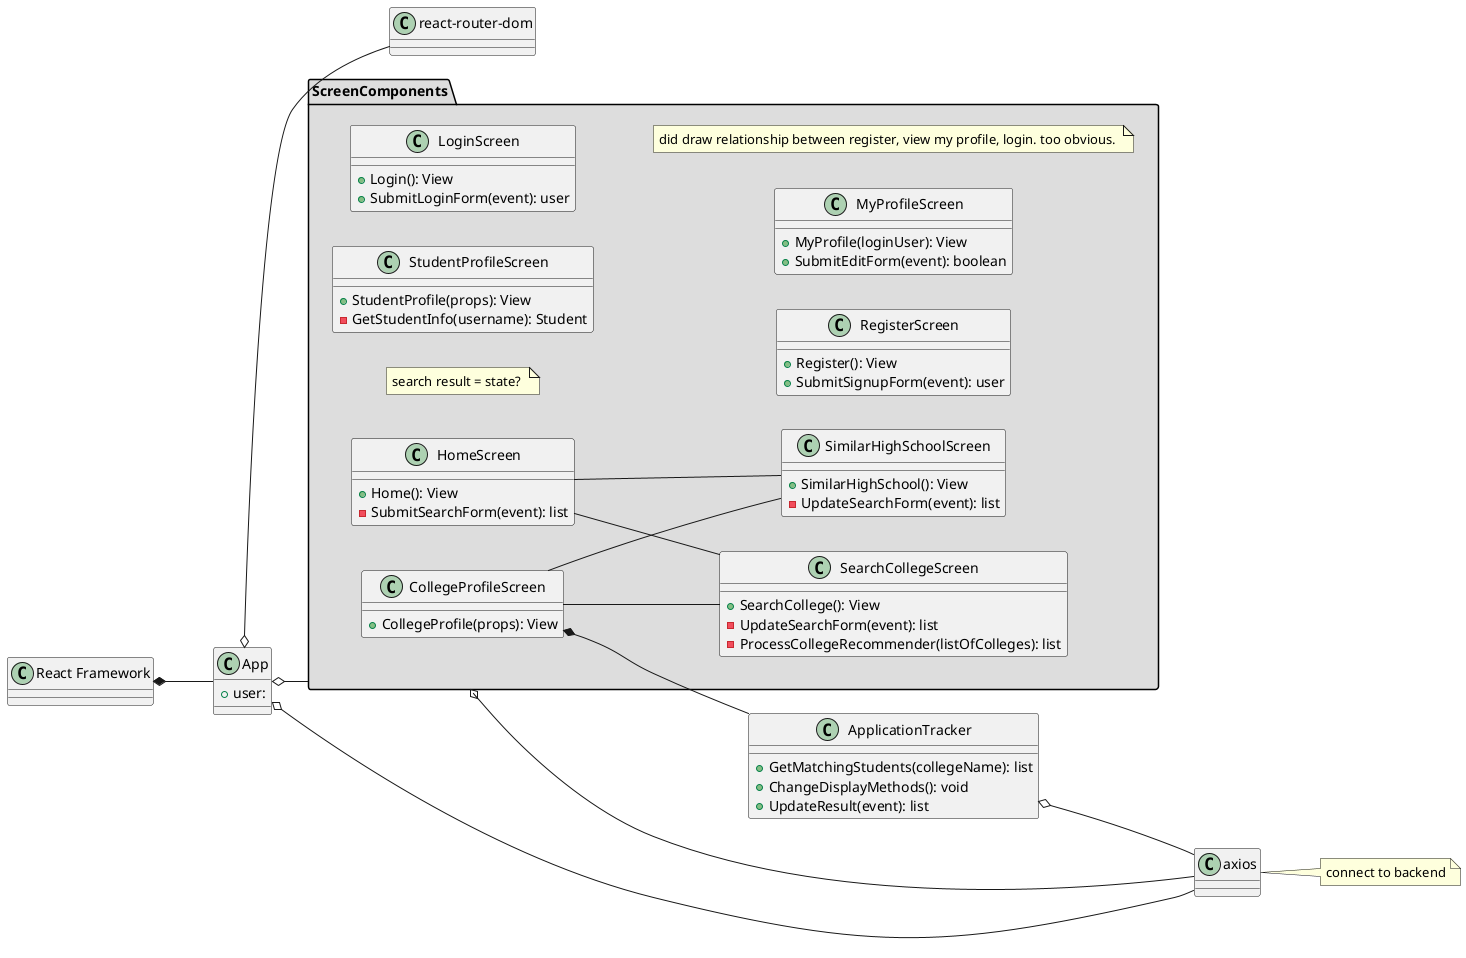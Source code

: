 @startuml frontend
left to right direction

class App{
    +user:
}
class "React Framework"{
}
"React Framework" *-- App
App o-- "react-router-dom"
App o-- axios 
note "connect to backend" as N1
axios -- N1

package ScreenComponents #DDDDDD {
    note "search result = state? " as n2
    class HomeScreen{
        +Home(): View
        -SubmitSearchForm(event): list
    }
    class StudentProfileScreen{
        +StudentProfile(props): View
        -GetStudentInfo(username): Student
    }
    class SearchCollegeScreen{
        +SearchCollege(): View
        -UpdateSearchForm(event): list
        -ProcessCollegeRecommender(listOfColleges): list
    }
    class SimilarHighSchoolScreen{
        +SimilarHighSchool(): View
        -UpdateSearchForm(event): list
    }
    class CollegeProfileScreen{
        +CollegeProfile(props): View
    }  
    class LoginScreen{
        +Login(): View
        +SubmitLoginForm(event): user
    } 
    class RegisterScreen{
        +Register(): View
        +SubmitSignupForm(event): user
    }
    class MyProfileScreen{
        +MyProfile(loginUser): View
        +SubmitEditForm(event): boolean
    }

    note "did draw relationship between register, view my profile, login. too obvious. " as N3
    HomeScreen -- SearchCollegeScreen
    HomeScreen -- SimilarHighSchoolScreen
    CollegeProfileScreen -- SearchCollegeScreen
    CollegeProfileScreen -- SimilarHighSchoolScreen
}
App o-- ScreenComponents
ScreenComponents o-- axios

class ApplicationTracker{
    +GetMatchingStudents(collegeName): list
    +ChangeDisplayMethods(): void 
    +UpdateResult(event): list
}
CollegeProfileScreen *-- ApplicationTracker
ApplicationTracker o-- axios
@enduml